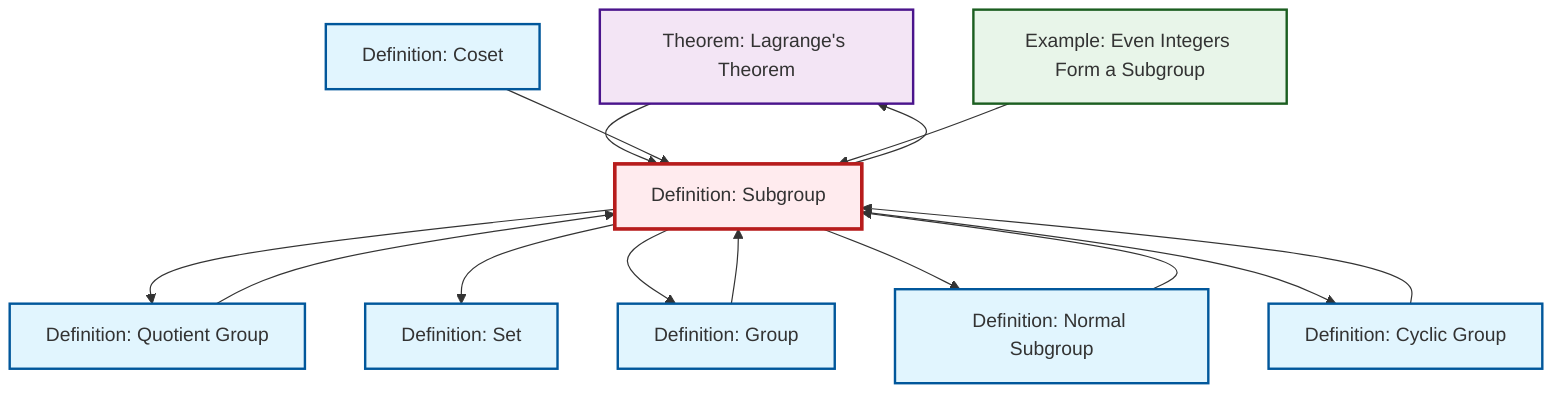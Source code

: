 graph TD
    classDef definition fill:#e1f5fe,stroke:#01579b,stroke-width:2px
    classDef theorem fill:#f3e5f5,stroke:#4a148c,stroke-width:2px
    classDef axiom fill:#fff3e0,stroke:#e65100,stroke-width:2px
    classDef example fill:#e8f5e9,stroke:#1b5e20,stroke-width:2px
    classDef current fill:#ffebee,stroke:#b71c1c,stroke-width:3px
    thm-lagrange["Theorem: Lagrange's Theorem"]:::theorem
    def-subgroup["Definition: Subgroup"]:::definition
    def-group["Definition: Group"]:::definition
    def-coset["Definition: Coset"]:::definition
    def-normal-subgroup["Definition: Normal Subgroup"]:::definition
    def-quotient-group["Definition: Quotient Group"]:::definition
    def-set["Definition: Set"]:::definition
    def-cyclic-group["Definition: Cyclic Group"]:::definition
    ex-even-integers-subgroup["Example: Even Integers Form a Subgroup"]:::example
    def-subgroup --> def-quotient-group
    def-subgroup --> thm-lagrange
    def-quotient-group --> def-subgroup
    def-cyclic-group --> def-subgroup
    def-subgroup --> def-set
    def-subgroup --> def-group
    def-group --> def-subgroup
    def-subgroup --> def-normal-subgroup
    def-subgroup --> def-cyclic-group
    def-normal-subgroup --> def-subgroup
    thm-lagrange --> def-subgroup
    def-coset --> def-subgroup
    ex-even-integers-subgroup --> def-subgroup
    class def-subgroup current